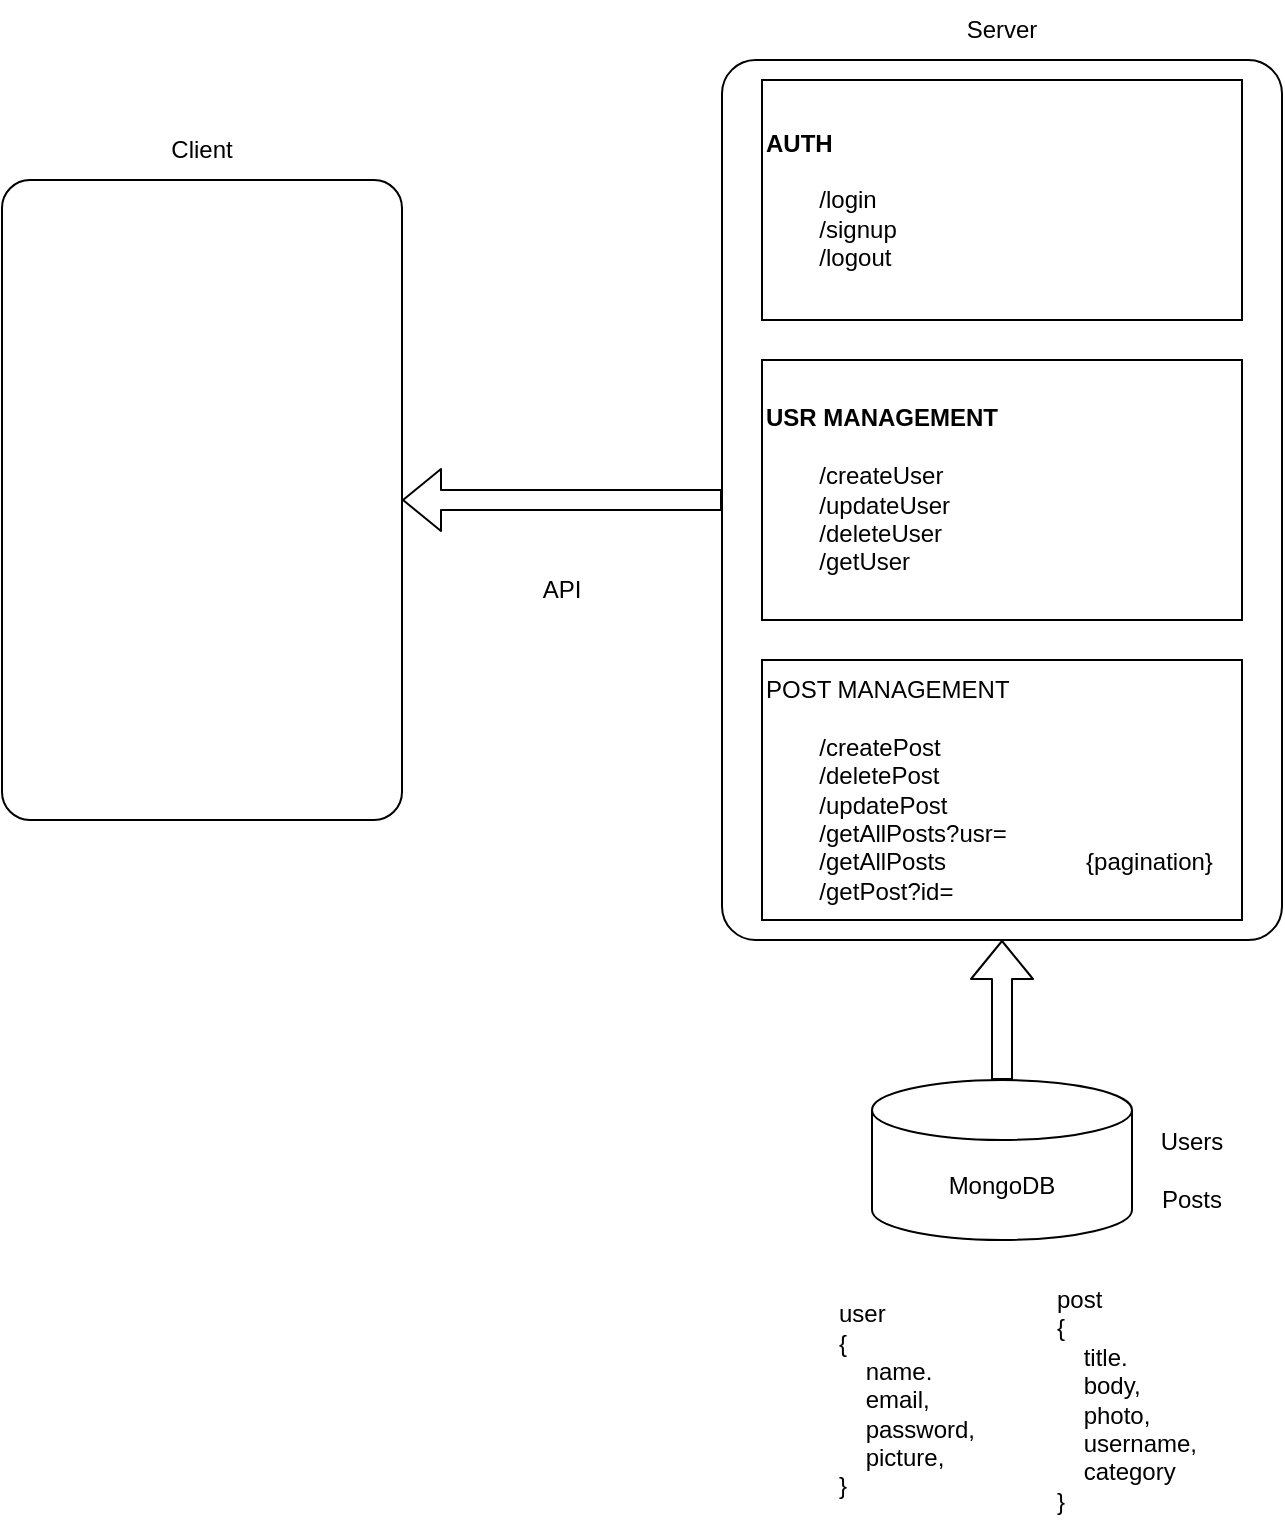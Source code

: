 <mxfile>
    <diagram id="8J5M5Pyc6L5RRG8MrWHb" name="Page-1">
        <mxGraphModel dx="1127" dy="1904" grid="1" gridSize="10" guides="1" tooltips="1" connect="1" arrows="1" fold="1" page="1" pageScale="1" pageWidth="850" pageHeight="1100" math="0" shadow="0">
            <root>
                <mxCell id="0"/>
                <mxCell id="1" parent="0"/>
                <mxCell id="2" value="" style="rounded=1;whiteSpace=wrap;html=1;arcSize=7;" vertex="1" parent="1">
                    <mxGeometry x="80" y="60" width="200" height="320" as="geometry"/>
                </mxCell>
                <mxCell id="3" value="" style="rounded=1;whiteSpace=wrap;html=1;arcSize=6;" vertex="1" parent="1">
                    <mxGeometry x="440" width="280" height="440" as="geometry"/>
                </mxCell>
                <mxCell id="4" value="Client" style="text;html=1;strokeColor=none;fillColor=none;align=center;verticalAlign=middle;whiteSpace=wrap;rounded=0;" vertex="1" parent="1">
                    <mxGeometry x="150" y="30" width="60" height="30" as="geometry"/>
                </mxCell>
                <mxCell id="5" value="Server" style="text;html=1;strokeColor=none;fillColor=none;align=center;verticalAlign=middle;whiteSpace=wrap;rounded=0;" vertex="1" parent="1">
                    <mxGeometry x="550" y="-30" width="60" height="30" as="geometry"/>
                </mxCell>
                <mxCell id="6" value="" style="shape=flexArrow;endArrow=classic;html=1;entryX=1;entryY=0.5;entryDx=0;entryDy=0;exitX=0;exitY=0.5;exitDx=0;exitDy=0;" edge="1" parent="1" source="3" target="2">
                    <mxGeometry width="50" height="50" relative="1" as="geometry">
                        <mxPoint x="410" y="340" as="sourcePoint"/>
                        <mxPoint x="430" y="270" as="targetPoint"/>
                    </mxGeometry>
                </mxCell>
                <mxCell id="7" value="API" style="text;html=1;strokeColor=none;fillColor=none;align=center;verticalAlign=middle;whiteSpace=wrap;rounded=0;" vertex="1" parent="1">
                    <mxGeometry x="330" y="250" width="60" height="30" as="geometry"/>
                </mxCell>
                <mxCell id="8" value="MongoDB" style="shape=cylinder3;whiteSpace=wrap;html=1;boundedLbl=1;backgroundOutline=1;size=15;" vertex="1" parent="1">
                    <mxGeometry x="515" y="510" width="130" height="80" as="geometry"/>
                </mxCell>
                <mxCell id="9" value="" style="shape=flexArrow;endArrow=classic;html=1;entryX=0.5;entryY=1;entryDx=0;entryDy=0;exitX=0.5;exitY=0;exitDx=0;exitDy=0;exitPerimeter=0;" edge="1" parent="1" source="8" target="3">
                    <mxGeometry width="50" height="50" relative="1" as="geometry">
                        <mxPoint x="570" y="510" as="sourcePoint"/>
                        <mxPoint x="425" y="540" as="targetPoint"/>
                    </mxGeometry>
                </mxCell>
                <mxCell id="10" value="Users&lt;br&gt;&lt;br&gt;Posts" style="text;html=1;strokeColor=none;fillColor=none;align=center;verticalAlign=middle;whiteSpace=wrap;rounded=0;" vertex="1" parent="1">
                    <mxGeometry x="645" y="520" width="60" height="70" as="geometry"/>
                </mxCell>
                <mxCell id="11" value="&lt;div style=&quot;text-align: left;&quot;&gt;&lt;span style=&quot;background-color: initial;&quot;&gt;user&amp;nbsp;&lt;/span&gt;&lt;/div&gt;&lt;div style=&quot;text-align: left;&quot;&gt;&lt;span style=&quot;background-color: initial;&quot;&gt;{&lt;br&gt;&amp;nbsp; &amp;nbsp; name.&lt;br&gt;&amp;nbsp; &amp;nbsp; email,&lt;br&gt;&amp;nbsp; &amp;nbsp; password,&lt;br&gt;&amp;nbsp; &amp;nbsp; picture,&lt;/span&gt;&lt;/div&gt;&lt;div style=&quot;text-align: left;&quot;&gt;&lt;span style=&quot;background-color: initial;&quot;&gt;}&lt;/span&gt;&lt;/div&gt;" style="text;html=1;strokeColor=none;fillColor=none;align=center;verticalAlign=middle;whiteSpace=wrap;rounded=0;" vertex="1" parent="1">
                    <mxGeometry x="480" y="610" width="105" height="120" as="geometry"/>
                </mxCell>
                <mxCell id="12" value="&lt;div style=&quot;text-align: left;&quot;&gt;&lt;span style=&quot;background-color: initial;&quot;&gt;post&lt;br&gt;{&lt;/span&gt;&lt;br&gt;&lt;/div&gt;&lt;div style=&quot;text-align: left;&quot;&gt;&lt;span style=&quot;background-color: initial;&quot;&gt;&amp;nbsp; &amp;nbsp; title.&lt;br&gt;&amp;nbsp; &amp;nbsp; body,&lt;br&gt;&amp;nbsp; &amp;nbsp; photo,&lt;br&gt;&amp;nbsp; &amp;nbsp; username,&lt;br&gt;&amp;nbsp; &amp;nbsp; category&lt;/span&gt;&lt;/div&gt;&lt;div style=&quot;text-align: left;&quot;&gt;&lt;span style=&quot;background-color: initial;&quot;&gt;}&lt;/span&gt;&lt;/div&gt;" style="text;html=1;strokeColor=none;fillColor=none;align=center;verticalAlign=middle;whiteSpace=wrap;rounded=0;" vertex="1" parent="1">
                    <mxGeometry x="590" y="610" width="105" height="120" as="geometry"/>
                </mxCell>
                <mxCell id="13" value="&lt;b&gt;USR MANAGEMENT&lt;br&gt;&lt;/b&gt;&lt;br&gt;&lt;span style=&quot;white-space: pre;&quot;&gt;&#9;&lt;/span&gt;/createUser&lt;br&gt;&lt;span style=&quot;white-space: pre;&quot;&gt;&#9;&lt;/span&gt;/updateUser&lt;br&gt;&lt;span style=&quot;white-space: pre;&quot;&gt;&#9;&lt;/span&gt;/deleteUser&lt;br&gt;&lt;span style=&quot;white-space: pre;&quot;&gt;&#9;&lt;/span&gt;/getUser" style="rounded=0;whiteSpace=wrap;html=1;align=left;" vertex="1" parent="1">
                    <mxGeometry x="460" y="150" width="240" height="130" as="geometry"/>
                </mxCell>
                <mxCell id="14" value="POST MANAGEMENT&lt;br&gt;&lt;br&gt;&lt;span style=&quot;white-space: pre;&quot;&gt;&#9;&lt;/span&gt;/createPost&lt;br&gt;&lt;span style=&quot;white-space: pre;&quot;&gt;&#9;&lt;/span&gt;/deletePost&lt;br&gt;&lt;span style=&quot;white-space: pre;&quot;&gt;&#9;&lt;/span&gt;/updatePost&lt;br&gt;&lt;span style=&quot;white-space: pre;&quot;&gt;&#9;&lt;/span&gt;/getAllPosts?usr=&lt;br&gt;&lt;span style=&quot;white-space: pre;&quot;&gt;&#9;&lt;/span&gt;/getAllPosts&lt;span style=&quot;white-space: pre;&quot;&gt;&#9;&lt;/span&gt;&lt;span style=&quot;white-space: pre;&quot;&gt;&#9;&lt;/span&gt;&lt;span style=&quot;white-space: pre;&quot;&gt;&#9;&lt;/span&gt;{pagination}&lt;br&gt;&lt;span style=&quot;white-space: pre;&quot;&gt;&#9;&lt;/span&gt;/getPost?id=" style="rounded=0;whiteSpace=wrap;html=1;align=left;" vertex="1" parent="1">
                    <mxGeometry x="460" y="300" width="240" height="130" as="geometry"/>
                </mxCell>
                <mxCell id="15" value="&lt;b&gt;AUTH&lt;/b&gt;&lt;br&gt;&lt;br&gt;&lt;span style=&quot;white-space: pre;&quot;&gt;&#9;&lt;/span&gt;/login&lt;br&gt;&lt;span style=&quot;white-space: pre;&quot;&gt;&#9;&lt;/span&gt;/signup&lt;br&gt;&lt;span style=&quot;white-space: pre;&quot;&gt;&#9;&lt;/span&gt;/logout" style="rounded=0;whiteSpace=wrap;html=1;align=left;" vertex="1" parent="1">
                    <mxGeometry x="460" y="10" width="240" height="120" as="geometry"/>
                </mxCell>
            </root>
        </mxGraphModel>
    </diagram>
</mxfile>